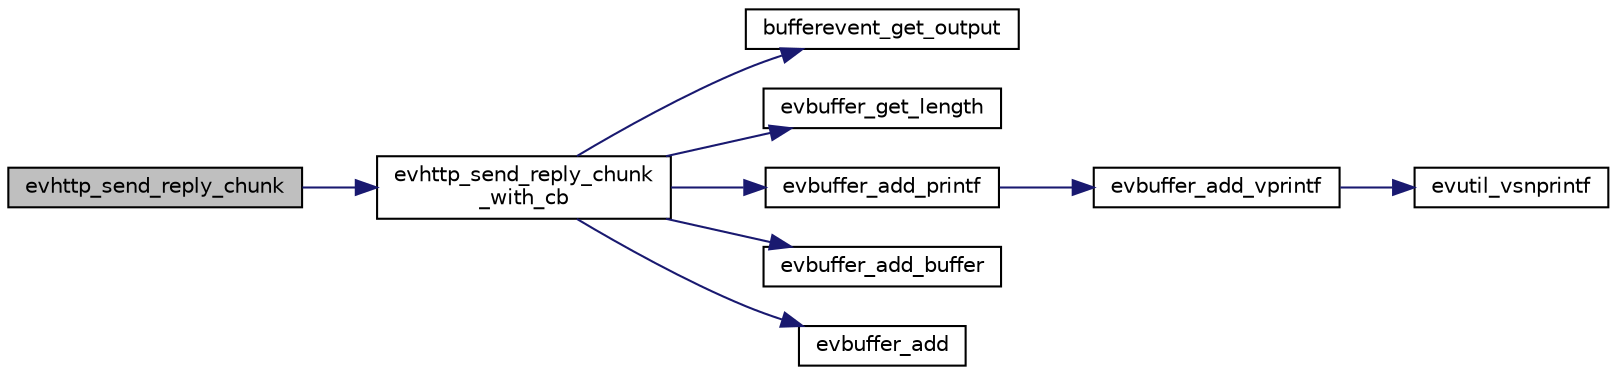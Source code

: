 digraph "evhttp_send_reply_chunk"
{
 // LATEX_PDF_SIZE
  edge [fontname="Helvetica",fontsize="10",labelfontname="Helvetica",labelfontsize="10"];
  node [fontname="Helvetica",fontsize="10",shape=record];
  rankdir="LR";
  Node119 [label="evhttp_send_reply_chunk",height=0.2,width=0.4,color="black", fillcolor="grey75", style="filled", fontcolor="black",tooltip=" "];
  Node119 -> Node120 [color="midnightblue",fontsize="10",style="solid",fontname="Helvetica"];
  Node120 [label="evhttp_send_reply_chunk\l_with_cb",height=0.2,width=0.4,color="black", fillcolor="white", style="filled",URL="$http_8h.html#a9a0bfd0116c65b952a7eddc6895c48d2",tooltip=" "];
  Node120 -> Node121 [color="midnightblue",fontsize="10",style="solid",fontname="Helvetica"];
  Node121 [label="bufferevent_get_output",height=0.2,width=0.4,color="black", fillcolor="white", style="filled",URL="$bufferevent_8h.html#ac6e45fa1fc577c4f0e6c4689e72c0a15",tooltip=" "];
  Node120 -> Node122 [color="midnightblue",fontsize="10",style="solid",fontname="Helvetica"];
  Node122 [label="evbuffer_get_length",height=0.2,width=0.4,color="black", fillcolor="white", style="filled",URL="$buffer_8h.html#a808db707e84e20229b2aafdcaba6c708",tooltip=" "];
  Node120 -> Node123 [color="midnightblue",fontsize="10",style="solid",fontname="Helvetica"];
  Node123 [label="evbuffer_add_printf",height=0.2,width=0.4,color="black", fillcolor="white", style="filled",URL="$buffer_8h.html#abd34b7bd9e698e15f868bf05fa6abc59",tooltip=" "];
  Node123 -> Node124 [color="midnightblue",fontsize="10",style="solid",fontname="Helvetica"];
  Node124 [label="evbuffer_add_vprintf",height=0.2,width=0.4,color="black", fillcolor="white", style="filled",URL="$buffer_8h.html#abb5d7931c7be6b2bde597cbb9b6dc72d",tooltip=" "];
  Node124 -> Node125 [color="midnightblue",fontsize="10",style="solid",fontname="Helvetica"];
  Node125 [label="evutil_vsnprintf",height=0.2,width=0.4,color="black", fillcolor="white", style="filled",URL="$util_8h.html#a30bbdc509d150e5dfac1f74dd4e4c212",tooltip=" "];
  Node120 -> Node126 [color="midnightblue",fontsize="10",style="solid",fontname="Helvetica"];
  Node126 [label="evbuffer_add_buffer",height=0.2,width=0.4,color="black", fillcolor="white", style="filled",URL="$buffer_8h.html#af95837e510c03d5e5fcf9c05db019f14",tooltip=" "];
  Node120 -> Node127 [color="midnightblue",fontsize="10",style="solid",fontname="Helvetica"];
  Node127 [label="evbuffer_add",height=0.2,width=0.4,color="black", fillcolor="white", style="filled",URL="$buffer_8h.html#a8abedc30187fe00d86b7b1cc4d3ce643",tooltip=" "];
}

